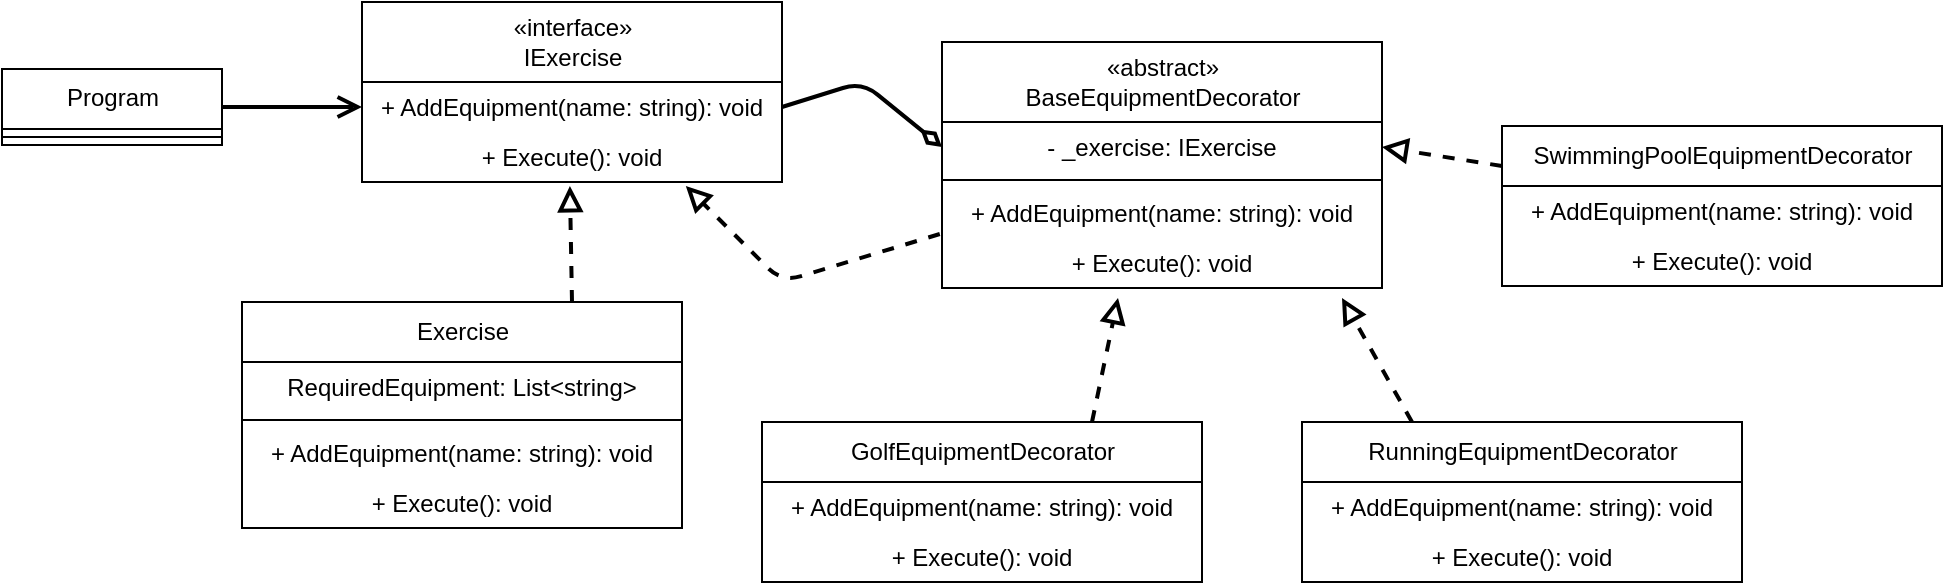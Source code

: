 <mxfile>
    <diagram id="n-HU4fG1coUEZPLs6XPE" name="Page-1">
        <mxGraphModel dx="1094" dy="691" grid="1" gridSize="10" guides="1" tooltips="1" connect="1" arrows="1" fold="1" page="1" pageScale="1" pageWidth="1169" pageHeight="827" math="0" shadow="0">
            <root>
                <mxCell id="0"/>
                <mxCell id="1" parent="0"/>
                <mxCell id="7" value="&lt;span style=&quot;font-weight: 400;&quot;&gt;«interface»&lt;br&gt;IExercise&lt;br&gt;&lt;/span&gt;" style="swimlane;fontStyle=1;align=center;verticalAlign=middle;childLayout=stackLayout;horizontal=1;startSize=40;horizontalStack=0;resizeParent=1;resizeParentMax=0;resizeLast=0;collapsible=0;marginBottom=0;html=1;" parent="1" vertex="1">
                    <mxGeometry x="220" y="40" width="210" height="90" as="geometry"/>
                </mxCell>
                <mxCell id="71" value="+ AddEquipment(name: string): void" style="text;html=1;strokeColor=none;fillColor=none;align=center;verticalAlign=middle;spacingLeft=4;spacingRight=4;overflow=hidden;rotatable=0;points=[[0,0.5],[1,0.5]];portConstraint=eastwest;" parent="7" vertex="1">
                    <mxGeometry y="40" width="210" height="25" as="geometry"/>
                </mxCell>
                <mxCell id="75" value="+ Execute(): void" style="text;html=1;strokeColor=none;fillColor=none;align=center;verticalAlign=middle;spacingLeft=4;spacingRight=4;overflow=hidden;rotatable=0;points=[[0,0.5],[1,0.5]];portConstraint=eastwest;" parent="7" vertex="1">
                    <mxGeometry y="65" width="210" height="25" as="geometry"/>
                </mxCell>
                <mxCell id="25" value="Program" style="swimlane;fontStyle=0;align=center;verticalAlign=top;childLayout=stackLayout;horizontal=1;startSize=30;horizontalStack=0;resizeParent=1;resizeParentMax=0;resizeLast=0;collapsible=0;marginBottom=0;html=1;" parent="1" vertex="1">
                    <mxGeometry x="40" y="73.5" width="110" height="38" as="geometry"/>
                </mxCell>
                <mxCell id="30" value="" style="line;strokeWidth=1;fillColor=none;align=left;verticalAlign=middle;spacingTop=-1;spacingLeft=3;spacingRight=3;rotatable=0;labelPosition=right;points=[];portConstraint=eastwest;" parent="25" vertex="1">
                    <mxGeometry y="30" width="110" height="8" as="geometry"/>
                </mxCell>
                <mxCell id="36" value="" style="endArrow=open;startArrow=none;endFill=0;startFill=0;endSize=8;html=1;verticalAlign=bottom;labelBackgroundColor=none;strokeWidth=2;sketch=0;exitX=1;exitY=0.5;exitDx=0;exitDy=0;entryX=0;entryY=0.5;entryDx=0;entryDy=0;" parent="1" source="25" target="71" edge="1">
                    <mxGeometry width="160" relative="1" as="geometry">
                        <mxPoint x="170" y="90" as="sourcePoint"/>
                        <mxPoint x="220" y="92.5" as="targetPoint"/>
                    </mxGeometry>
                </mxCell>
                <mxCell id="77" value="&lt;span style=&quot;font-weight: 400;&quot;&gt;«abstract»&lt;/span&gt;&lt;span style=&quot;font-weight: 400;&quot;&gt;&lt;br&gt;BaseEquipmentDecorator&lt;/span&gt;" style="swimlane;fontStyle=1;align=center;verticalAlign=middle;childLayout=stackLayout;horizontal=1;startSize=40;horizontalStack=0;resizeParent=1;resizeParentMax=0;resizeLast=0;collapsible=0;marginBottom=0;html=1;" parent="1" vertex="1">
                    <mxGeometry x="510" y="60" width="220" height="123" as="geometry"/>
                </mxCell>
                <mxCell id="78" value="- _exercise: IExercise" style="text;html=1;strokeColor=none;fillColor=none;align=center;verticalAlign=middle;spacingLeft=4;spacingRight=4;overflow=hidden;rotatable=0;points=[[0,0.5],[1,0.5]];portConstraint=eastwest;" parent="77" vertex="1">
                    <mxGeometry y="40" width="220" height="25" as="geometry"/>
                </mxCell>
                <mxCell id="80" value="" style="line;strokeWidth=1;fillColor=none;align=left;verticalAlign=middle;spacingTop=-1;spacingLeft=3;spacingRight=3;rotatable=0;labelPosition=right;points=[];portConstraint=eastwest;" parent="77" vertex="1">
                    <mxGeometry y="65" width="220" height="8" as="geometry"/>
                </mxCell>
                <mxCell id="138" value="+ AddEquipment(name: string): void" style="text;html=1;strokeColor=none;fillColor=none;align=center;verticalAlign=middle;spacingLeft=4;spacingRight=4;overflow=hidden;rotatable=0;points=[[0,0.5],[1,0.5]];portConstraint=eastwest;" vertex="1" parent="77">
                    <mxGeometry y="73" width="220" height="25" as="geometry"/>
                </mxCell>
                <mxCell id="83" value="+ Execute(): void" style="text;html=1;strokeColor=none;fillColor=none;align=center;verticalAlign=middle;spacingLeft=4;spacingRight=4;overflow=hidden;rotatable=0;points=[[0,0.5],[1,0.5]];portConstraint=eastwest;" parent="77" vertex="1">
                    <mxGeometry y="98" width="220" height="25" as="geometry"/>
                </mxCell>
                <mxCell id="87" value="" style="endArrow=none;startArrow=diamondThin;endFill=0;startFill=0;html=1;verticalAlign=bottom;labelBackgroundColor=none;strokeWidth=2;startSize=8;endSize=8;exitX=0;exitY=0.5;exitDx=0;exitDy=0;entryX=1;entryY=0.5;entryDx=0;entryDy=0;" parent="1" source="78" target="71" edge="1">
                    <mxGeometry width="160" relative="1" as="geometry">
                        <mxPoint x="518.02" y="93" as="sourcePoint"/>
                        <mxPoint x="450" y="93" as="targetPoint"/>
                        <Array as="points">
                            <mxPoint x="470" y="80"/>
                        </Array>
                    </mxGeometry>
                </mxCell>
                <mxCell id="124" value="" style="endArrow=block;startArrow=none;endFill=0;startFill=0;endSize=8;html=1;verticalAlign=bottom;dashed=1;labelBackgroundColor=none;entryX=0.771;entryY=1.08;entryDx=0;entryDy=0;entryPerimeter=0;exitX=-0.005;exitY=-0.08;exitDx=0;exitDy=0;strokeWidth=2;exitPerimeter=0;" parent="1" source="83" target="75" edge="1">
                    <mxGeometry width="160" relative="1" as="geometry">
                        <mxPoint x="480" y="390" as="sourcePoint"/>
                        <mxPoint x="640" y="390" as="targetPoint"/>
                        <Array as="points">
                            <mxPoint x="430" y="180"/>
                        </Array>
                    </mxGeometry>
                </mxCell>
                <mxCell id="125" value="" style="endArrow=block;startArrow=none;endFill=0;startFill=0;endSize=8;html=1;verticalAlign=bottom;dashed=1;labelBackgroundColor=none;entryX=0.495;entryY=1.08;entryDx=0;entryDy=0;entryPerimeter=0;exitX=0.75;exitY=0;exitDx=0;exitDy=0;strokeWidth=2;" parent="1" source="126" target="75" edge="1">
                    <mxGeometry width="160" relative="1" as="geometry">
                        <mxPoint x="448.09" y="213.5" as="sourcePoint"/>
                        <mxPoint x="310.0" y="180" as="targetPoint"/>
                        <Array as="points"/>
                    </mxGeometry>
                </mxCell>
                <mxCell id="126" value="&lt;span style=&quot;font-weight: 400;&quot;&gt;Exercise&lt;/span&gt;" style="swimlane;fontStyle=1;align=center;verticalAlign=middle;childLayout=stackLayout;horizontal=1;startSize=30;horizontalStack=0;resizeParent=1;resizeParentMax=0;resizeLast=0;collapsible=0;marginBottom=0;html=1;" parent="1" vertex="1">
                    <mxGeometry x="160" y="190" width="220" height="113" as="geometry"/>
                </mxCell>
                <mxCell id="137" value="RequiredEquipment: List&amp;lt;string&amp;gt;" style="text;html=1;strokeColor=none;fillColor=none;align=center;verticalAlign=middle;spacingLeft=4;spacingRight=4;overflow=hidden;rotatable=0;points=[[0,0.5],[1,0.5]];portConstraint=eastwest;" parent="126" vertex="1">
                    <mxGeometry y="30" width="220" height="25" as="geometry"/>
                </mxCell>
                <mxCell id="129" value="" style="line;strokeWidth=1;fillColor=none;align=left;verticalAlign=middle;spacingTop=-1;spacingLeft=3;spacingRight=3;rotatable=0;labelPosition=right;points=[];portConstraint=eastwest;" parent="126" vertex="1">
                    <mxGeometry y="55" width="220" height="8" as="geometry"/>
                </mxCell>
                <mxCell id="139" value="+ AddEquipment(name: string): void" style="text;html=1;strokeColor=none;fillColor=none;align=center;verticalAlign=middle;spacingLeft=4;spacingRight=4;overflow=hidden;rotatable=0;points=[[0,0.5],[1,0.5]];portConstraint=eastwest;" vertex="1" parent="126">
                    <mxGeometry y="63" width="220" height="25" as="geometry"/>
                </mxCell>
                <mxCell id="140" value="+ Execute(): void" style="text;html=1;strokeColor=none;fillColor=none;align=center;verticalAlign=middle;spacingLeft=4;spacingRight=4;overflow=hidden;rotatable=0;points=[[0,0.5],[1,0.5]];portConstraint=eastwest;" vertex="1" parent="126">
                    <mxGeometry y="88" width="220" height="25" as="geometry"/>
                </mxCell>
                <mxCell id="146" value="&lt;span style=&quot;font-weight: 400;&quot;&gt;GolfEquipmentDecorator&lt;/span&gt;" style="swimlane;fontStyle=1;align=center;verticalAlign=middle;childLayout=stackLayout;horizontal=1;startSize=30;horizontalStack=0;resizeParent=1;resizeParentMax=0;resizeLast=0;collapsible=0;marginBottom=0;html=1;" vertex="1" parent="1">
                    <mxGeometry x="420" y="250" width="220" height="80" as="geometry"/>
                </mxCell>
                <mxCell id="149" value="+ AddEquipment(name: string): void" style="text;html=1;strokeColor=none;fillColor=none;align=center;verticalAlign=middle;spacingLeft=4;spacingRight=4;overflow=hidden;rotatable=0;points=[[0,0.5],[1,0.5]];portConstraint=eastwest;" vertex="1" parent="146">
                    <mxGeometry y="30" width="220" height="25" as="geometry"/>
                </mxCell>
                <mxCell id="150" value="+ Execute(): void" style="text;html=1;strokeColor=none;fillColor=none;align=center;verticalAlign=middle;spacingLeft=4;spacingRight=4;overflow=hidden;rotatable=0;points=[[0,0.5],[1,0.5]];portConstraint=eastwest;" vertex="1" parent="146">
                    <mxGeometry y="55" width="220" height="25" as="geometry"/>
                </mxCell>
                <mxCell id="151" value="" style="endArrow=block;startArrow=none;endFill=0;startFill=0;endSize=8;html=1;verticalAlign=bottom;dashed=1;labelBackgroundColor=none;entryX=0.4;entryY=1.2;entryDx=0;entryDy=0;entryPerimeter=0;exitX=0.75;exitY=0;exitDx=0;exitDy=0;strokeWidth=2;" edge="1" parent="1" source="146" target="83">
                    <mxGeometry width="160" relative="1" as="geometry">
                        <mxPoint x="560.53" y="288" as="sourcePoint"/>
                        <mxPoint x="559.48" y="230" as="targetPoint"/>
                        <Array as="points"/>
                    </mxGeometry>
                </mxCell>
                <mxCell id="152" value="&lt;span style=&quot;font-weight: 400;&quot;&gt;RunningEquipmentDecorator&lt;/span&gt;" style="swimlane;fontStyle=1;align=center;verticalAlign=middle;childLayout=stackLayout;horizontal=1;startSize=30;horizontalStack=0;resizeParent=1;resizeParentMax=0;resizeLast=0;collapsible=0;marginBottom=0;html=1;" vertex="1" parent="1">
                    <mxGeometry x="690" y="250" width="220" height="80" as="geometry"/>
                </mxCell>
                <mxCell id="155" value="+ AddEquipment(name: string): void" style="text;html=1;strokeColor=none;fillColor=none;align=center;verticalAlign=middle;spacingLeft=4;spacingRight=4;overflow=hidden;rotatable=0;points=[[0,0.5],[1,0.5]];portConstraint=eastwest;" vertex="1" parent="152">
                    <mxGeometry y="30" width="220" height="25" as="geometry"/>
                </mxCell>
                <mxCell id="156" value="+ Execute(): void" style="text;html=1;strokeColor=none;fillColor=none;align=center;verticalAlign=middle;spacingLeft=4;spacingRight=4;overflow=hidden;rotatable=0;points=[[0,0.5],[1,0.5]];portConstraint=eastwest;" vertex="1" parent="152">
                    <mxGeometry y="55" width="220" height="25" as="geometry"/>
                </mxCell>
                <mxCell id="157" value="" style="endArrow=block;startArrow=none;endFill=0;startFill=0;endSize=8;html=1;verticalAlign=bottom;dashed=1;labelBackgroundColor=none;exitX=0.25;exitY=0;exitDx=0;exitDy=0;strokeWidth=2;" edge="1" parent="1" source="152">
                    <mxGeometry width="160" relative="1" as="geometry">
                        <mxPoint x="540" y="260" as="sourcePoint"/>
                        <mxPoint x="710" y="188" as="targetPoint"/>
                        <Array as="points"/>
                    </mxGeometry>
                </mxCell>
                <mxCell id="158" value="&lt;span style=&quot;font-weight: 400;&quot;&gt;SwimmingPoolEquipmentDecorator&lt;/span&gt;" style="swimlane;fontStyle=1;align=center;verticalAlign=middle;childLayout=stackLayout;horizontal=1;startSize=30;horizontalStack=0;resizeParent=1;resizeParentMax=0;resizeLast=0;collapsible=0;marginBottom=0;html=1;" vertex="1" parent="1">
                    <mxGeometry x="790" y="102" width="220" height="80" as="geometry"/>
                </mxCell>
                <mxCell id="159" value="+ AddEquipment(name: string): void" style="text;html=1;strokeColor=none;fillColor=none;align=center;verticalAlign=middle;spacingLeft=4;spacingRight=4;overflow=hidden;rotatable=0;points=[[0,0.5],[1,0.5]];portConstraint=eastwest;" vertex="1" parent="158">
                    <mxGeometry y="30" width="220" height="25" as="geometry"/>
                </mxCell>
                <mxCell id="160" value="+ Execute(): void" style="text;html=1;strokeColor=none;fillColor=none;align=center;verticalAlign=middle;spacingLeft=4;spacingRight=4;overflow=hidden;rotatable=0;points=[[0,0.5],[1,0.5]];portConstraint=eastwest;" vertex="1" parent="158">
                    <mxGeometry y="55" width="220" height="25" as="geometry"/>
                </mxCell>
                <mxCell id="161" value="" style="endArrow=block;startArrow=none;endFill=0;startFill=0;endSize=8;html=1;verticalAlign=bottom;dashed=1;labelBackgroundColor=none;exitX=0;exitY=0.25;exitDx=0;exitDy=0;strokeWidth=2;entryX=1;entryY=0.5;entryDx=0;entryDy=0;" edge="1" parent="1" source="158" target="78">
                    <mxGeometry width="160" relative="1" as="geometry">
                        <mxPoint x="640" y="112" as="sourcePoint"/>
                        <mxPoint x="810" y="40" as="targetPoint"/>
                        <Array as="points"/>
                    </mxGeometry>
                </mxCell>
            </root>
        </mxGraphModel>
    </diagram>
</mxfile>